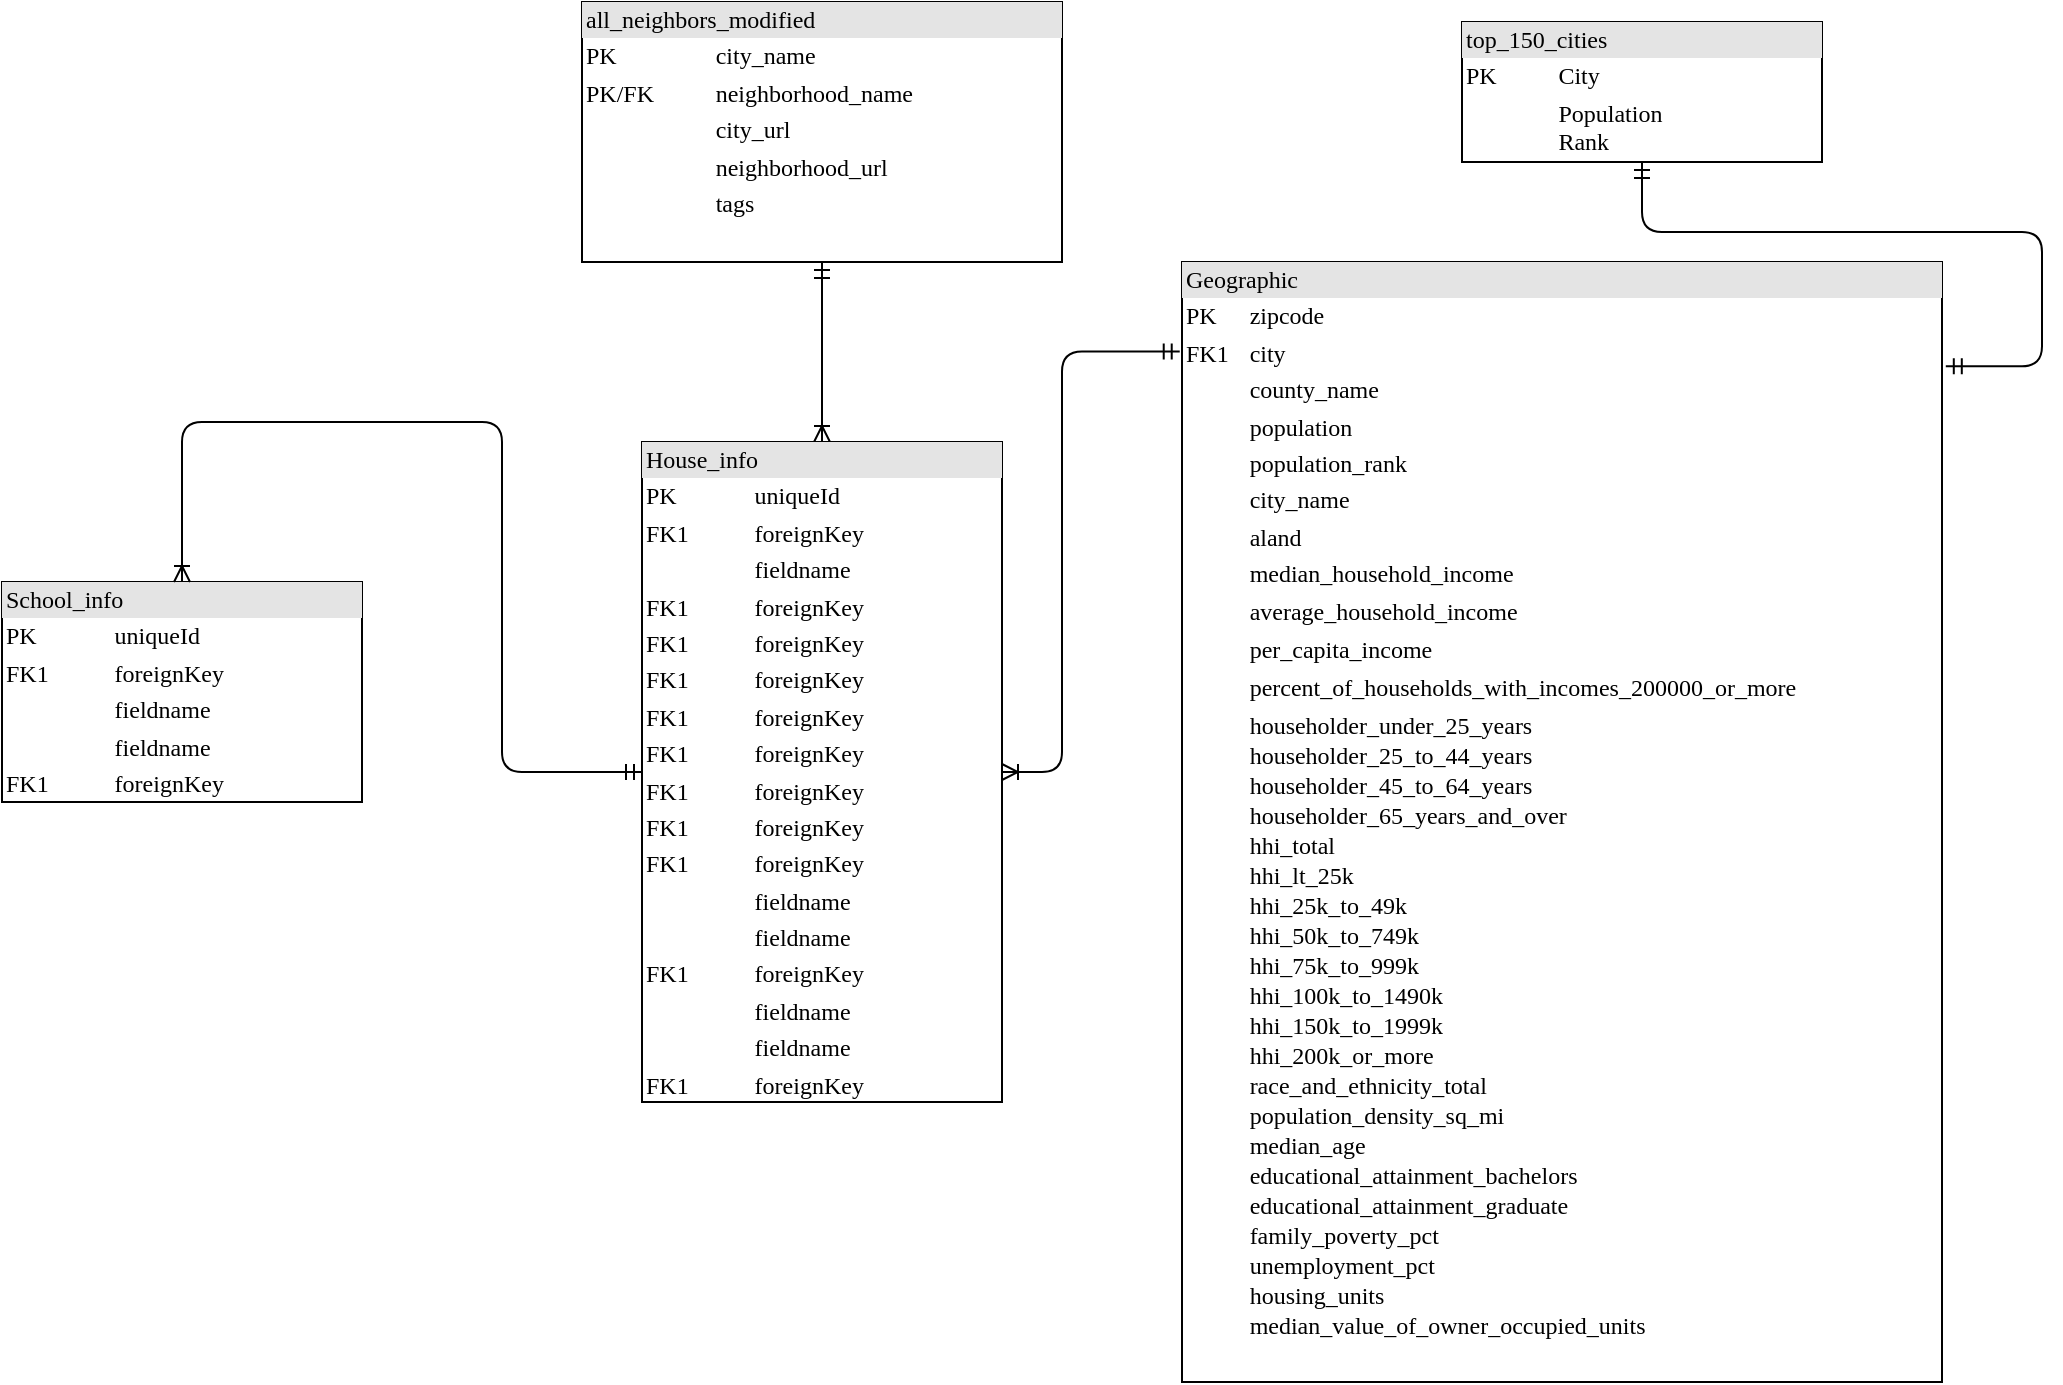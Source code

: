 <mxfile version="14.5.7" type="github">
  <diagram name="Page-1" id="2ca16b54-16f6-2749-3443-fa8db7711227">
    <mxGraphModel dx="1426" dy="842" grid="1" gridSize="10" guides="1" tooltips="1" connect="1" arrows="1" fold="1" page="1" pageScale="1" pageWidth="1100" pageHeight="850" background="#ffffff" math="0" shadow="0">
      <root>
        <mxCell id="0" />
        <mxCell id="1" parent="0" />
        <mxCell id="2ed32ef02a7f4228-18" style="edgeStyle=orthogonalEdgeStyle;html=1;entryX=0.5;entryY=0;labelBackgroundColor=none;startArrow=ERmandOne;endArrow=ERoneToMany;fontFamily=Verdana;fontSize=12;align=left;" parent="1" source="2ed32ef02a7f4228-2" target="2ed32ef02a7f4228-8" edge="1">
          <mxGeometry relative="1" as="geometry" />
        </mxCell>
        <mxCell id="2ed32ef02a7f4228-20" style="edgeStyle=orthogonalEdgeStyle;html=1;labelBackgroundColor=none;startArrow=ERmandOne;endArrow=ERmandOne;fontFamily=Verdana;fontSize=12;align=left;startFill=0;endFill=0;entryX=1.005;entryY=0.093;entryDx=0;entryDy=0;entryPerimeter=0;" parent="1" source="2ed32ef02a7f4228-11" target="2ed32ef02a7f4228-10" edge="1">
          <mxGeometry relative="1" as="geometry">
            <Array as="points">
              <mxPoint x="920" y="195" />
              <mxPoint x="1120" y="195" />
              <mxPoint x="1120" y="262" />
            </Array>
          </mxGeometry>
        </mxCell>
        <mxCell id="2ed32ef02a7f4228-2" value="&lt;div style=&quot;box-sizing: border-box ; width: 100% ; background: #e4e4e4 ; padding: 2px&quot;&gt;all_neighbors_modified&lt;/div&gt;&lt;table style=&quot;width: 100% ; font-size: 1em&quot; cellpadding=&quot;2&quot; cellspacing=&quot;0&quot;&gt;&lt;tbody&gt;&lt;tr&gt;&lt;td&gt;PK&lt;/td&gt;&lt;td&gt;city_name&lt;/td&gt;&lt;/tr&gt;&lt;tr&gt;&lt;td&gt;PK/FK&lt;/td&gt;&lt;td&gt;neighborhood_name&lt;/td&gt;&lt;/tr&gt;&lt;tr&gt;&lt;td&gt;&lt;/td&gt;&lt;td&gt;city_url&lt;/td&gt;&lt;/tr&gt;&lt;tr&gt;&lt;td&gt;&lt;br&gt;&lt;/td&gt;&lt;td&gt;neighborhood_url&lt;br&gt;&lt;/td&gt;&lt;/tr&gt;&lt;tr&gt;&lt;td&gt;&lt;br&gt;&lt;/td&gt;&lt;td&gt;tags&lt;br&gt;&lt;/td&gt;&lt;/tr&gt;&lt;tr&gt;&lt;td&gt;&lt;br&gt;&lt;/td&gt;&lt;td&gt;&lt;br&gt;&lt;/td&gt;&lt;/tr&gt;&lt;/tbody&gt;&lt;/table&gt;" style="verticalAlign=top;align=left;overflow=fill;html=1;rounded=0;shadow=0;comic=0;labelBackgroundColor=none;strokeWidth=1;fontFamily=Verdana;fontSize=12" parent="1" vertex="1">
          <mxGeometry x="390" y="80" width="240" height="130" as="geometry" />
        </mxCell>
        <mxCell id="2ed32ef02a7f4228-7" value="&lt;div style=&quot;box-sizing: border-box ; width: 100% ; background: #e4e4e4 ; padding: 2px&quot;&gt;School_info&lt;/div&gt;&lt;table style=&quot;width: 100% ; font-size: 1em&quot; cellpadding=&quot;2&quot; cellspacing=&quot;0&quot;&gt;&lt;tbody&gt;&lt;tr&gt;&lt;td&gt;PK&lt;/td&gt;&lt;td&gt;uniqueId&lt;/td&gt;&lt;/tr&gt;&lt;tr&gt;&lt;td&gt;FK1&lt;/td&gt;&lt;td&gt;foreignKey&lt;/td&gt;&lt;/tr&gt;&lt;tr&gt;&lt;td&gt;&lt;/td&gt;&lt;td&gt;fieldname&lt;/td&gt;&lt;/tr&gt;&lt;tr&gt;&lt;td&gt;&lt;br&gt;&lt;/td&gt;&lt;td&gt;fieldname&lt;br&gt;&lt;/td&gt;&lt;/tr&gt;&lt;tr&gt;&lt;td&gt;FK1&lt;br&gt;&lt;/td&gt;&lt;td&gt;foreignKey&lt;br&gt;&lt;/td&gt;&lt;/tr&gt;&lt;/tbody&gt;&lt;/table&gt;" style="verticalAlign=top;align=left;overflow=fill;html=1;rounded=0;shadow=0;comic=0;labelBackgroundColor=none;strokeWidth=1;fontFamily=Verdana;fontSize=12" parent="1" vertex="1">
          <mxGeometry x="100" y="370" width="180" height="110" as="geometry" />
        </mxCell>
        <mxCell id="2ed32ef02a7f4228-17" style="edgeStyle=orthogonalEdgeStyle;html=1;entryX=0.5;entryY=0;labelBackgroundColor=none;startArrow=ERmandOne;endArrow=ERoneToMany;fontFamily=Verdana;fontSize=12;align=left;" parent="1" source="2ed32ef02a7f4228-8" target="2ed32ef02a7f4228-7" edge="1">
          <mxGeometry relative="1" as="geometry" />
        </mxCell>
        <mxCell id="afN1NmVHiFLyJXuhLZQ1-3" style="edgeStyle=orthogonalEdgeStyle;orthogonalLoop=1;jettySize=auto;html=1;startArrow=ERoneToMany;startFill=0;endArrow=ERmandOne;endFill=0;rounded=1;entryX=-0.003;entryY=0.08;entryDx=0;entryDy=0;entryPerimeter=0;" edge="1" parent="1" source="2ed32ef02a7f4228-8" target="2ed32ef02a7f4228-10">
          <mxGeometry relative="1" as="geometry">
            <mxPoint x="690" y="250" as="targetPoint" />
            <Array as="points">
              <mxPoint x="630" y="465" />
              <mxPoint x="630" y="255" />
            </Array>
          </mxGeometry>
        </mxCell>
        <mxCell id="2ed32ef02a7f4228-8" value="&lt;div style=&quot;box-sizing: border-box ; width: 100% ; background: #e4e4e4 ; padding: 2px&quot;&gt;House_info&lt;/div&gt;&lt;table style=&quot;width: 100% ; font-size: 1em&quot; cellpadding=&quot;2&quot; cellspacing=&quot;0&quot;&gt;&lt;tbody&gt;&lt;tr&gt;&lt;td&gt;PK&lt;/td&gt;&lt;td&gt;uniqueId&lt;/td&gt;&lt;/tr&gt;&lt;tr&gt;&lt;td&gt;FK1&lt;/td&gt;&lt;td&gt;foreignKey&lt;/td&gt;&lt;/tr&gt;&lt;tr&gt;&lt;td&gt;&lt;/td&gt;&lt;td&gt;fieldname&lt;/td&gt;&lt;/tr&gt;&lt;tr&gt;&lt;td&gt;FK1&lt;br&gt;&lt;/td&gt;&lt;td&gt;foreignKey&lt;br&gt;&lt;/td&gt;&lt;/tr&gt;&lt;tr&gt;&lt;td&gt;FK1&lt;br&gt;&lt;/td&gt;&lt;td&gt;foreignKey&lt;br&gt;&lt;/td&gt;&lt;/tr&gt;&lt;tr&gt;&lt;td&gt;FK1&lt;br&gt;&lt;/td&gt;&lt;td&gt;foreignKey&lt;br&gt;&lt;/td&gt;&lt;/tr&gt;&lt;tr&gt;&lt;td&gt;FK1&lt;br&gt;&lt;/td&gt;&lt;td&gt;foreignKey&lt;br&gt;&lt;/td&gt;&lt;/tr&gt;&lt;tr&gt;&lt;td&gt;FK1&lt;br&gt;&lt;/td&gt;&lt;td&gt;foreignKey&lt;br&gt;&lt;/td&gt;&lt;/tr&gt;&lt;tr&gt;&lt;td&gt;FK1&lt;br&gt;&lt;/td&gt;&lt;td&gt;foreignKey&lt;br&gt;&lt;/td&gt;&lt;/tr&gt;&lt;tr&gt;&lt;td&gt;FK1&lt;br&gt;&lt;/td&gt;&lt;td&gt;foreignKey&lt;br&gt;&lt;/td&gt;&lt;/tr&gt;&lt;tr&gt;&lt;td&gt;FK1&lt;br&gt;&lt;/td&gt;&lt;td&gt;foreignKey&lt;br&gt;&lt;/td&gt;&lt;/tr&gt;&lt;tr&gt;&lt;td&gt;&lt;br&gt;&lt;/td&gt;&lt;td&gt;fieldname&lt;br&gt;&lt;/td&gt;&lt;/tr&gt;&lt;tr&gt;&lt;td&gt;&lt;br&gt;&lt;/td&gt;&lt;td&gt;fieldname&lt;br&gt;&lt;/td&gt;&lt;/tr&gt;&lt;tr&gt;&lt;td&gt;FK1&lt;br&gt;&lt;/td&gt;&lt;td&gt;foreignKey&lt;br&gt;&lt;/td&gt;&lt;/tr&gt;&lt;tr&gt;&lt;td&gt;&lt;br&gt;&lt;/td&gt;&lt;td&gt;fieldname&lt;br&gt;&lt;/td&gt;&lt;/tr&gt;&lt;tr&gt;&lt;td&gt;&lt;br&gt;&lt;/td&gt;&lt;td&gt;fieldname&lt;br&gt;&lt;/td&gt;&lt;/tr&gt;&lt;tr&gt;&lt;td&gt;FK1&lt;br&gt;&lt;/td&gt;&lt;td&gt;foreignKey&lt;br&gt;&lt;/td&gt;&lt;/tr&gt;&lt;/tbody&gt;&lt;/table&gt;" style="verticalAlign=top;align=left;overflow=fill;html=1;rounded=0;shadow=0;comic=0;labelBackgroundColor=none;strokeWidth=1;fontFamily=Verdana;fontSize=12" parent="1" vertex="1">
          <mxGeometry x="420" y="300" width="180" height="330" as="geometry" />
        </mxCell>
        <mxCell id="2ed32ef02a7f4228-10" value="&lt;div style=&quot;box-sizing: border-box ; width: 100% ; background: #e4e4e4 ; padding: 2px&quot;&gt;Geographic&lt;/div&gt;&lt;table style=&quot;width: 100%&quot; cellpadding=&quot;2&quot; cellspacing=&quot;0&quot;&gt;&lt;tbody&gt;&lt;tr&gt;&lt;td&gt;PK&lt;/td&gt;&lt;td&gt;zipcode&lt;/td&gt;&lt;/tr&gt;&lt;tr&gt;&lt;td&gt;FK1&lt;/td&gt;&lt;td&gt;city&lt;/td&gt;&lt;/tr&gt;&lt;tr&gt;&lt;td&gt;&lt;/td&gt;&lt;td&gt;county_name&lt;br&gt;&lt;/td&gt;&lt;/tr&gt;&lt;tr&gt;&lt;td&gt;&lt;br&gt;&lt;/td&gt;&lt;td&gt;population&lt;/td&gt;&lt;/tr&gt;&lt;tr&gt;&lt;td&gt;&lt;br&gt;&lt;/td&gt;&lt;td&gt;population_rank&lt;br&gt;&lt;/td&gt;&lt;/tr&gt;&lt;tr&gt;&lt;td&gt;&lt;br&gt;&lt;/td&gt;&lt;td&gt;city_name&lt;/td&gt;&lt;/tr&gt;&lt;tr&gt;&lt;td&gt;&lt;br&gt;&lt;/td&gt;&lt;td&gt;aland&lt;/td&gt;&lt;/tr&gt;&lt;tr&gt;&lt;td&gt;&lt;br&gt;&lt;/td&gt;&lt;td&gt;&lt;p style=&quot;margin: 0px ; font-stretch: normal ; line-height: normal&quot;&gt;&lt;font style=&quot;font-size: 12px&quot;&gt;median_household_income&lt;/font&gt;&lt;/p&gt;&lt;/td&gt;&lt;/tr&gt;&lt;tr&gt;&lt;td&gt;&lt;br&gt;&lt;/td&gt;&lt;td&gt;&lt;p style=&quot;margin: 0px ; font-stretch: normal ; line-height: normal&quot;&gt;&lt;font style=&quot;font-size: 12px&quot;&gt;average_household_income&lt;/font&gt;&lt;/p&gt;&lt;/td&gt;&lt;/tr&gt;&lt;tr&gt;&lt;td&gt;&lt;br&gt;&lt;/td&gt;&lt;td&gt;&lt;p style=&quot;margin: 0px&quot;&gt;&lt;font color=&quot;#000000&quot; style=&quot;font-stretch: normal ; line-height: normal ; font-size: 12px&quot;&gt;per_capita_income&lt;/font&gt;&lt;/p&gt;&lt;/td&gt;&lt;/tr&gt;&lt;tr&gt;&lt;td&gt;&lt;font style=&quot;font-size: 12px&quot;&gt;&lt;br&gt;&lt;/font&gt;&lt;/td&gt;&lt;td&gt;&lt;p style=&quot;margin: 0px&quot;&gt;&lt;font color=&quot;#000000&quot; style=&quot;font-stretch: normal ; line-height: normal ; font-size: 12px&quot;&gt;percent_of_households_with_incomes_200000_or_more&lt;/font&gt;&lt;/p&gt;&lt;/td&gt;&lt;/tr&gt;&lt;tr&gt;&lt;td&gt;&lt;font style=&quot;font-size: 12px&quot;&gt;&lt;br&gt;&lt;/font&gt;&lt;/td&gt;&lt;td&gt;&lt;p style=&quot;margin: 0px ; font-stretch: normal ; line-height: normal&quot;&gt;&lt;font style=&quot;font-size: 12px&quot;&gt;householder_under_25_years&lt;/font&gt;&lt;/p&gt;&lt;p style=&quot;margin: 0px ; font-stretch: normal ; line-height: normal&quot;&gt;&lt;font style=&quot;font-size: 12px&quot;&gt;householder_25_to_44_years&lt;/font&gt;&lt;/p&gt;&lt;p style=&quot;margin: 0px&quot;&gt;&lt;font color=&quot;#000000&quot; style=&quot;font-stretch: normal ; line-height: normal ; font-size: 12px&quot;&gt;householder_45_to_64_years&lt;/font&gt;&lt;/p&gt;&lt;p style=&quot;margin: 0px&quot;&gt;&lt;font color=&quot;#000000&quot; style=&quot;font-stretch: normal ; line-height: normal ; font-size: 12px&quot;&gt;&lt;/font&gt;&lt;/p&gt;&lt;p style=&quot;margin: 0px&quot;&gt;&lt;font color=&quot;#000000&quot; style=&quot;font-stretch: normal ; line-height: normal ; font-size: 12px&quot;&gt;householder_65_years_and_over&lt;/font&gt;&lt;/p&gt;&lt;p style=&quot;margin: 0px&quot;&gt;&lt;font color=&quot;#000000&quot; style=&quot;font-stretch: normal ; line-height: normal ; font-size: 12px&quot;&gt;&lt;/font&gt;&lt;/p&gt;&lt;p style=&quot;margin: 0px&quot;&gt;&lt;font color=&quot;#000000&quot; style=&quot;font-stretch: normal ; line-height: normal ; font-size: 12px&quot;&gt;hhi_total&lt;/font&gt;&lt;/p&gt;&lt;p style=&quot;margin: 0px&quot;&gt;&lt;font color=&quot;#000000&quot; style=&quot;font-stretch: normal ; line-height: normal ; font-size: 12px&quot;&gt;&lt;/font&gt;&lt;/p&gt;&lt;p style=&quot;margin: 0px&quot;&gt;&lt;font color=&quot;#000000&quot; style=&quot;font-stretch: normal ; line-height: normal ; font-size: 12px&quot;&gt;hhi_lt_25k&lt;/font&gt;&lt;/p&gt;&lt;p style=&quot;margin: 0px&quot;&gt;&lt;font color=&quot;#000000&quot; style=&quot;font-stretch: normal ; line-height: normal ; font-size: 12px&quot;&gt;&lt;/font&gt;&lt;/p&gt;&lt;p style=&quot;margin: 0px&quot;&gt;&lt;font color=&quot;#000000&quot; style=&quot;font-stretch: normal ; line-height: normal ; font-size: 12px&quot;&gt;hhi_25k_to_49k&lt;/font&gt;&lt;/p&gt;&lt;p style=&quot;margin: 0px&quot;&gt;&lt;font color=&quot;#000000&quot; style=&quot;font-stretch: normal ; line-height: normal ; font-size: 12px&quot;&gt;&lt;/font&gt;&lt;/p&gt;&lt;p style=&quot;margin: 0px&quot;&gt;&lt;font color=&quot;#000000&quot; style=&quot;font-stretch: normal ; line-height: normal ; font-size: 12px&quot;&gt;hhi_50k_to_749k&lt;/font&gt;&lt;/p&gt;&lt;p style=&quot;margin: 0px&quot;&gt;&lt;font color=&quot;#000000&quot; style=&quot;font-stretch: normal ; line-height: normal ; font-size: 12px&quot;&gt;&lt;/font&gt;&lt;/p&gt;&lt;p style=&quot;margin: 0px&quot;&gt;&lt;font color=&quot;#000000&quot; style=&quot;font-stretch: normal ; line-height: normal ; font-size: 12px&quot;&gt;hhi_75k_to_999k&lt;/font&gt;&lt;/p&gt;&lt;p style=&quot;margin: 0px&quot;&gt;&lt;font color=&quot;#000000&quot; style=&quot;font-stretch: normal ; line-height: normal ; font-size: 12px&quot;&gt;&lt;/font&gt;&lt;/p&gt;&lt;p style=&quot;margin: 0px&quot;&gt;&lt;font color=&quot;#000000&quot; style=&quot;font-stretch: normal ; line-height: normal ; font-size: 12px&quot;&gt;hhi_100k_to_1490k&lt;/font&gt;&lt;/p&gt;&lt;p style=&quot;margin: 0px&quot;&gt;&lt;font color=&quot;#000000&quot; style=&quot;font-stretch: normal ; line-height: normal ; font-size: 12px&quot;&gt;&lt;/font&gt;&lt;/p&gt;&lt;p style=&quot;margin: 0px&quot;&gt;&lt;font color=&quot;#000000&quot; style=&quot;font-stretch: normal ; line-height: normal ; font-size: 12px&quot;&gt;hhi_150k_to_1999k&lt;/font&gt;&lt;/p&gt;&lt;p style=&quot;margin: 0px&quot;&gt;&lt;font color=&quot;#000000&quot; style=&quot;font-stretch: normal ; line-height: normal ; font-size: 12px&quot;&gt;&lt;/font&gt;&lt;/p&gt;&lt;p style=&quot;margin: 0px&quot;&gt;&lt;font color=&quot;#000000&quot; style=&quot;font-stretch: normal ; line-height: normal ; font-size: 12px&quot;&gt;hhi_200k_or_more&lt;/font&gt;&lt;/p&gt;&lt;p style=&quot;margin: 0px&quot;&gt;&lt;font color=&quot;#000000&quot; style=&quot;font-stretch: normal ; line-height: normal ; font-size: 12px&quot;&gt;&lt;/font&gt;&lt;/p&gt;&lt;p style=&quot;margin: 0px&quot;&gt;&lt;font color=&quot;#000000&quot; style=&quot;font-stretch: normal ; line-height: normal ; font-size: 12px&quot;&gt;race_and_ethnicity_total&lt;/font&gt;&lt;/p&gt;&lt;p style=&quot;margin: 0px&quot;&gt;&lt;font color=&quot;#000000&quot; style=&quot;font-stretch: normal ; line-height: normal ; font-size: 12px&quot;&gt;&lt;/font&gt;&lt;/p&gt;&lt;p style=&quot;margin: 0px&quot;&gt;&lt;font color=&quot;#000000&quot; style=&quot;font-stretch: normal ; line-height: normal ; font-size: 12px&quot;&gt;population_density_sq_mi&lt;/font&gt;&lt;/p&gt;&lt;p style=&quot;margin: 0px&quot;&gt;&lt;font color=&quot;#000000&quot; style=&quot;font-stretch: normal ; line-height: normal ; font-size: 12px&quot;&gt;&lt;/font&gt;&lt;/p&gt;&lt;p style=&quot;margin: 0px&quot;&gt;&lt;font color=&quot;#000000&quot; style=&quot;font-stretch: normal ; line-height: normal ; font-size: 12px&quot;&gt;median_age&lt;/font&gt;&lt;/p&gt;&lt;p style=&quot;margin: 0px&quot;&gt;&lt;font color=&quot;#000000&quot; style=&quot;font-stretch: normal ; line-height: normal ; font-size: 12px&quot;&gt;&lt;/font&gt;&lt;/p&gt;&lt;p style=&quot;margin: 0px&quot;&gt;&lt;font color=&quot;#000000&quot; style=&quot;font-stretch: normal ; line-height: normal ; font-size: 12px&quot;&gt;educational_attainment_bachelors&lt;/font&gt;&lt;/p&gt;&lt;p style=&quot;margin: 0px&quot;&gt;&lt;font color=&quot;#000000&quot; style=&quot;font-stretch: normal ; line-height: normal ; font-size: 12px&quot;&gt;&lt;/font&gt;&lt;/p&gt;&lt;p style=&quot;margin: 0px&quot;&gt;&lt;font color=&quot;#000000&quot; style=&quot;font-stretch: normal ; line-height: normal ; font-size: 12px&quot;&gt;educational_attainment_graduate&lt;/font&gt;&lt;/p&gt;&lt;p style=&quot;margin: 0px&quot;&gt;&lt;font color=&quot;#000000&quot; style=&quot;font-stretch: normal ; line-height: normal ; font-size: 12px&quot;&gt;&lt;/font&gt;&lt;/p&gt;&lt;p style=&quot;margin: 0px&quot;&gt;&lt;font color=&quot;#000000&quot; style=&quot;font-stretch: normal ; line-height: normal ; font-size: 12px&quot;&gt;family_poverty_pct&lt;/font&gt;&lt;/p&gt;&lt;p style=&quot;margin: 0px&quot;&gt;&lt;font color=&quot;#000000&quot; style=&quot;font-stretch: normal ; line-height: normal ; font-size: 12px&quot;&gt;&lt;/font&gt;&lt;/p&gt;&lt;p style=&quot;margin: 0px&quot;&gt;&lt;font color=&quot;#000000&quot; style=&quot;font-stretch: normal ; line-height: normal ; font-size: 12px&quot;&gt;unemployment_pct&lt;/font&gt;&lt;/p&gt;&lt;p style=&quot;margin: 0px&quot;&gt;&lt;font color=&quot;#000000&quot; style=&quot;font-stretch: normal ; line-height: normal ; font-size: 12px&quot;&gt;&lt;/font&gt;&lt;/p&gt;&lt;p style=&quot;margin: 0px&quot;&gt;&lt;font color=&quot;#000000&quot; style=&quot;font-stretch: normal ; line-height: normal ; font-size: 12px&quot;&gt;housing_units&lt;/font&gt;&lt;/p&gt;&lt;p style=&quot;margin: 0px&quot;&gt;&lt;font color=&quot;#000000&quot; style=&quot;font-stretch: normal ; line-height: normal ; font-size: 12px&quot;&gt;&lt;/font&gt;&lt;/p&gt;&lt;p style=&quot;margin: 0px&quot;&gt;&lt;font color=&quot;#000000&quot; style=&quot;font-stretch: normal ; line-height: normal ; font-size: 12px&quot;&gt;median_value_of_owner_occupied_units&lt;/font&gt;&lt;/p&gt;&lt;/td&gt;&lt;/tr&gt;&lt;/tbody&gt;&lt;/table&gt;" style="verticalAlign=top;align=left;overflow=fill;html=1;rounded=0;shadow=0;comic=0;labelBackgroundColor=none;strokeWidth=1;fontFamily=Verdana;fontSize=12" parent="1" vertex="1">
          <mxGeometry x="690" y="210" width="380" height="560" as="geometry" />
        </mxCell>
        <mxCell id="2ed32ef02a7f4228-11" value="&lt;div style=&quot;box-sizing: border-box ; width: 100% ; background: #e4e4e4 ; padding: 2px&quot;&gt;top_150_cities&lt;/div&gt;&lt;table style=&quot;width: 100% ; font-size: 1em&quot; cellpadding=&quot;2&quot; cellspacing=&quot;0&quot;&gt;&lt;tbody&gt;&lt;tr&gt;&lt;td&gt;PK&lt;/td&gt;&lt;td&gt;City&lt;br&gt;&lt;/td&gt;&lt;/tr&gt;&lt;tr&gt;&lt;td&gt;&lt;br&gt;&lt;/td&gt;&lt;td&gt;Population&lt;br&gt;Rank&lt;/td&gt;&lt;/tr&gt;&lt;/tbody&gt;&lt;/table&gt;" style="verticalAlign=top;align=left;overflow=fill;html=1;rounded=0;shadow=0;comic=0;labelBackgroundColor=none;strokeWidth=1;fontFamily=Verdana;fontSize=12" parent="1" vertex="1">
          <mxGeometry x="830" y="90" width="180" height="70" as="geometry" />
        </mxCell>
      </root>
    </mxGraphModel>
  </diagram>
</mxfile>
